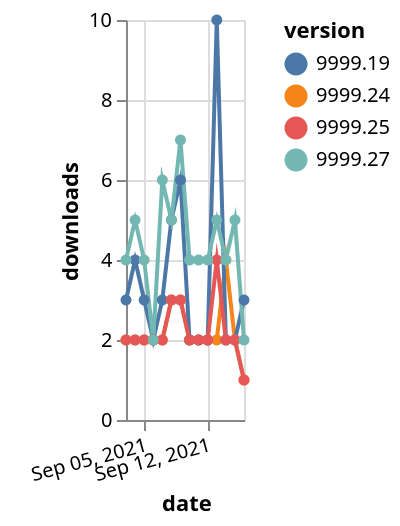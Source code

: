 {"$schema": "https://vega.github.io/schema/vega-lite/v5.json", "description": "A simple bar chart with embedded data.", "data": {"values": [{"date": "2021-09-03", "total": 2214, "delta": 2, "version": "9999.24"}, {"date": "2021-09-04", "total": 2216, "delta": 2, "version": "9999.24"}, {"date": "2021-09-05", "total": 2218, "delta": 2, "version": "9999.24"}, {"date": "2021-09-06", "total": 2220, "delta": 2, "version": "9999.24"}, {"date": "2021-09-07", "total": 2222, "delta": 2, "version": "9999.24"}, {"date": "2021-09-08", "total": 2225, "delta": 3, "version": "9999.24"}, {"date": "2021-09-09", "total": 2228, "delta": 3, "version": "9999.24"}, {"date": "2021-09-10", "total": 2230, "delta": 2, "version": "9999.24"}, {"date": "2021-09-11", "total": 2232, "delta": 2, "version": "9999.24"}, {"date": "2021-09-12", "total": 2234, "delta": 2, "version": "9999.24"}, {"date": "2021-09-13", "total": 2236, "delta": 2, "version": "9999.24"}, {"date": "2021-09-14", "total": 2240, "delta": 4, "version": "9999.24"}, {"date": "2021-09-15", "total": 2242, "delta": 2, "version": "9999.24"}, {"date": "2021-09-16", "total": 2243, "delta": 1, "version": "9999.24"}, {"date": "2021-09-03", "total": 7454, "delta": 3, "version": "9999.19"}, {"date": "2021-09-04", "total": 7458, "delta": 4, "version": "9999.19"}, {"date": "2021-09-05", "total": 7461, "delta": 3, "version": "9999.19"}, {"date": "2021-09-06", "total": 7463, "delta": 2, "version": "9999.19"}, {"date": "2021-09-07", "total": 7466, "delta": 3, "version": "9999.19"}, {"date": "2021-09-08", "total": 7471, "delta": 5, "version": "9999.19"}, {"date": "2021-09-09", "total": 7477, "delta": 6, "version": "9999.19"}, {"date": "2021-09-10", "total": 7479, "delta": 2, "version": "9999.19"}, {"date": "2021-09-11", "total": 7481, "delta": 2, "version": "9999.19"}, {"date": "2021-09-12", "total": 7483, "delta": 2, "version": "9999.19"}, {"date": "2021-09-13", "total": 7493, "delta": 10, "version": "9999.19"}, {"date": "2021-09-14", "total": 7495, "delta": 2, "version": "9999.19"}, {"date": "2021-09-15", "total": 7497, "delta": 2, "version": "9999.19"}, {"date": "2021-09-16", "total": 7500, "delta": 3, "version": "9999.19"}, {"date": "2021-09-03", "total": 3324, "delta": 2, "version": "9999.25"}, {"date": "2021-09-04", "total": 3326, "delta": 2, "version": "9999.25"}, {"date": "2021-09-05", "total": 3328, "delta": 2, "version": "9999.25"}, {"date": "2021-09-06", "total": 3330, "delta": 2, "version": "9999.25"}, {"date": "2021-09-07", "total": 3332, "delta": 2, "version": "9999.25"}, {"date": "2021-09-08", "total": 3335, "delta": 3, "version": "9999.25"}, {"date": "2021-09-09", "total": 3338, "delta": 3, "version": "9999.25"}, {"date": "2021-09-10", "total": 3340, "delta": 2, "version": "9999.25"}, {"date": "2021-09-11", "total": 3342, "delta": 2, "version": "9999.25"}, {"date": "2021-09-12", "total": 3344, "delta": 2, "version": "9999.25"}, {"date": "2021-09-13", "total": 3348, "delta": 4, "version": "9999.25"}, {"date": "2021-09-14", "total": 3350, "delta": 2, "version": "9999.25"}, {"date": "2021-09-15", "total": 3352, "delta": 2, "version": "9999.25"}, {"date": "2021-09-16", "total": 3353, "delta": 1, "version": "9999.25"}, {"date": "2021-09-03", "total": 3303, "delta": 4, "version": "9999.27"}, {"date": "2021-09-04", "total": 3308, "delta": 5, "version": "9999.27"}, {"date": "2021-09-05", "total": 3312, "delta": 4, "version": "9999.27"}, {"date": "2021-09-06", "total": 3314, "delta": 2, "version": "9999.27"}, {"date": "2021-09-07", "total": 3320, "delta": 6, "version": "9999.27"}, {"date": "2021-09-08", "total": 3325, "delta": 5, "version": "9999.27"}, {"date": "2021-09-09", "total": 3332, "delta": 7, "version": "9999.27"}, {"date": "2021-09-10", "total": 3336, "delta": 4, "version": "9999.27"}, {"date": "2021-09-11", "total": 3340, "delta": 4, "version": "9999.27"}, {"date": "2021-09-12", "total": 3344, "delta": 4, "version": "9999.27"}, {"date": "2021-09-13", "total": 3349, "delta": 5, "version": "9999.27"}, {"date": "2021-09-14", "total": 3353, "delta": 4, "version": "9999.27"}, {"date": "2021-09-15", "total": 3358, "delta": 5, "version": "9999.27"}, {"date": "2021-09-16", "total": 3360, "delta": 2, "version": "9999.27"}]}, "width": "container", "mark": {"type": "line", "point": {"filled": true}}, "encoding": {"x": {"field": "date", "type": "temporal", "timeUnit": "yearmonthdate", "title": "date", "axis": {"labelAngle": -15}}, "y": {"field": "delta", "type": "quantitative", "title": "downloads"}, "color": {"field": "version", "type": "nominal"}, "tooltip": {"field": "delta"}}}
